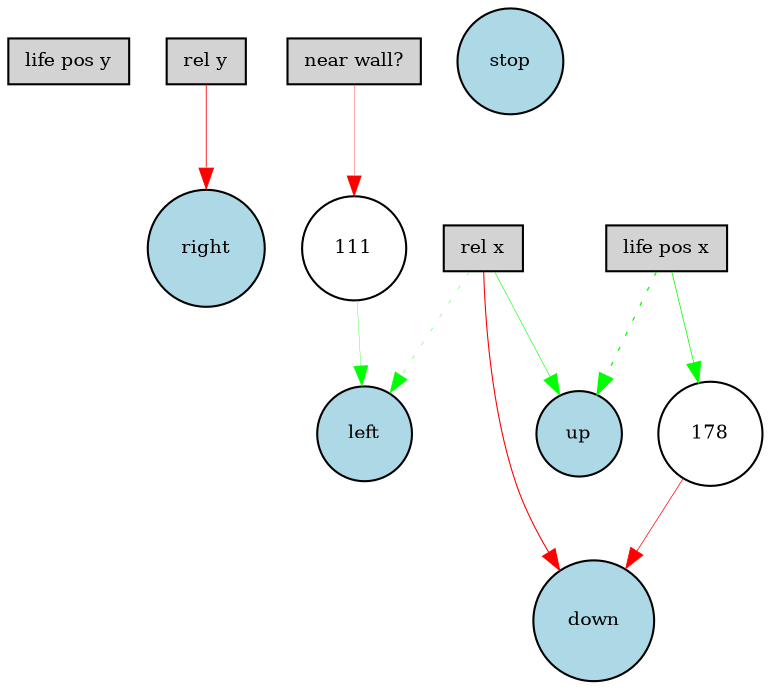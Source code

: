 digraph {
	node [fontsize=9 height=0.3 shape=circle width=0.3]
	"life pos y" [fillcolor=lightgray shape=box style=filled]
	"rel y" [fillcolor=lightgray shape=box style=filled]
	"near wall?" [fillcolor=lightgray shape=box style=filled]
	"rel x" [fillcolor=lightgray shape=box style=filled]
	"life pos x" [fillcolor=lightgray shape=box style=filled]
	stop [fillcolor=lightblue style=filled]
	up [fillcolor=lightblue style=filled]
	down [fillcolor=lightblue style=filled]
	left [fillcolor=lightblue style=filled]
	right [fillcolor=lightblue style=filled]
	111 [fillcolor=white style=filled]
	178 [fillcolor=white style=filled]
	"rel x" -> left [color=green penwidth=0.1871793255617697 style=dotted]
	"rel y" -> right [color=red penwidth=0.413198338618076 style=solid]
	"life pos x" -> up [color=green penwidth=0.6103507799766322 style=dotted]
	"rel x" -> down [color=red penwidth=0.5258515366727168 style=solid]
	"rel x" -> up [color=green penwidth=0.28422773486727915 style=solid]
	"near wall?" -> 111 [color=red penwidth=0.1605409371942163 style=solid]
	111 -> left [color=green penwidth=0.14900813777521893 style=solid]
	"life pos x" -> 178 [color=green penwidth=0.3622663416019759 style=solid]
	178 -> down [color=red penwidth=0.35165604951285223 style=solid]
}
